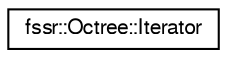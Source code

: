 digraph "Graphical Class Hierarchy"
{
  edge [fontname="FreeSans",fontsize="10",labelfontname="FreeSans",labelfontsize="10"];
  node [fontname="FreeSans",fontsize="10",shape=record];
  rankdir="LR";
  Node0 [label="fssr::Octree::Iterator",height=0.2,width=0.4,color="black", fillcolor="white", style="filled",URL="$structfssr_1_1_octree_1_1_iterator.html",tooltip="Octree iterator that keeps track of level and path through the octree. "];
}
